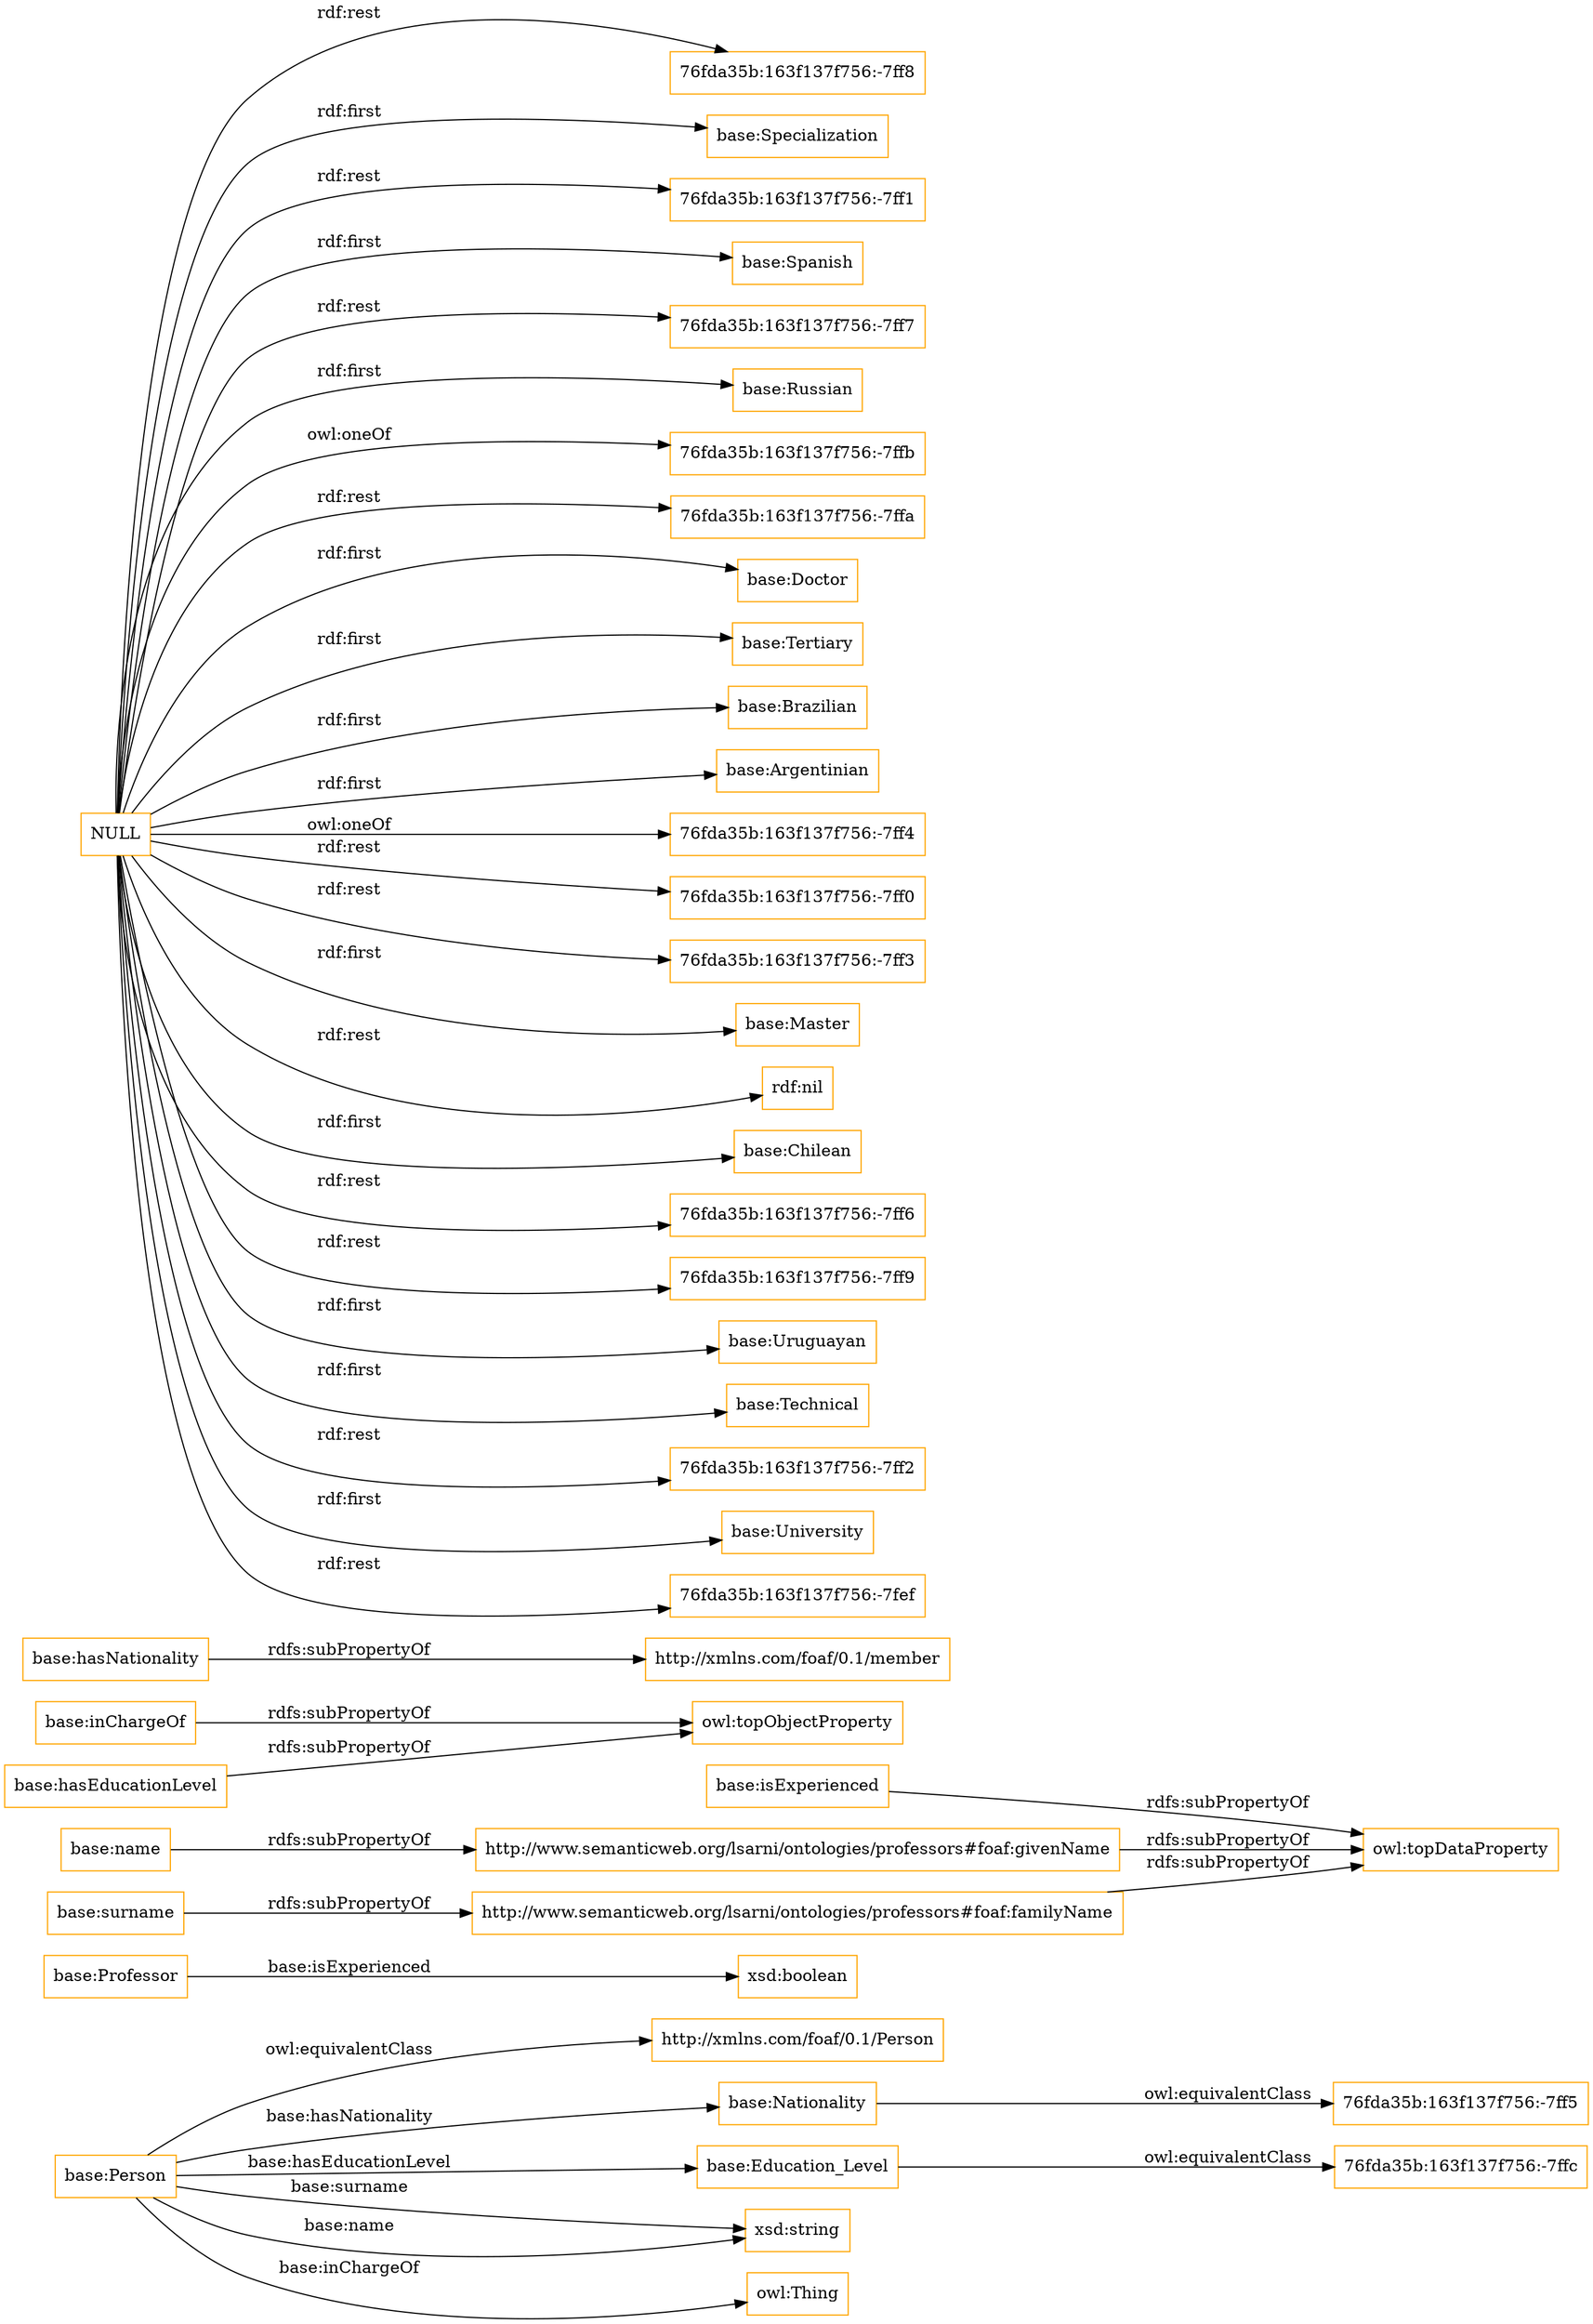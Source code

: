 digraph ar2dtool_diagram { 
rankdir=LR;
size="1501"
node [shape = rectangle, color="orange"]; "http://xmlns.com/foaf/0.1/Person" "base:Professor" "base:Person" "76fda35b:163f137f756:-7ff5" "base:Nationality" "76fda35b:163f137f756:-7ffc" "base:Education_Level" ; /*classes style*/
	"http://www.semanticweb.org/lsarni/ontologies/professors#foaf:familyName" -> "owl:topDataProperty" [ label = "rdfs:subPropertyOf" ];
	"base:inChargeOf" -> "owl:topObjectProperty" [ label = "rdfs:subPropertyOf" ];
	"base:hasEducationLevel" -> "owl:topObjectProperty" [ label = "rdfs:subPropertyOf" ];
	"base:surname" -> "http://www.semanticweb.org/lsarni/ontologies/professors#foaf:familyName" [ label = "rdfs:subPropertyOf" ];
	"base:isExperienced" -> "owl:topDataProperty" [ label = "rdfs:subPropertyOf" ];
	"base:name" -> "http://www.semanticweb.org/lsarni/ontologies/professors#foaf:givenName" [ label = "rdfs:subPropertyOf" ];
	"base:hasNationality" -> "http://xmlns.com/foaf/0.1/member" [ label = "rdfs:subPropertyOf" ];
	"base:Person" -> "http://xmlns.com/foaf/0.1/Person" [ label = "owl:equivalentClass" ];
	"base:Education_Level" -> "76fda35b:163f137f756:-7ffc" [ label = "owl:equivalentClass" ];
	"http://www.semanticweb.org/lsarni/ontologies/professors#foaf:givenName" -> "owl:topDataProperty" [ label = "rdfs:subPropertyOf" ];
	"NULL" -> "76fda35b:163f137f756:-7ff8" [ label = "rdf:rest" ];
	"NULL" -> "base:Specialization" [ label = "rdf:first" ];
	"NULL" -> "76fda35b:163f137f756:-7ff1" [ label = "rdf:rest" ];
	"NULL" -> "base:Spanish" [ label = "rdf:first" ];
	"NULL" -> "76fda35b:163f137f756:-7ff7" [ label = "rdf:rest" ];
	"NULL" -> "base:Russian" [ label = "rdf:first" ];
	"NULL" -> "76fda35b:163f137f756:-7ffb" [ label = "owl:oneOf" ];
	"NULL" -> "76fda35b:163f137f756:-7ffa" [ label = "rdf:rest" ];
	"NULL" -> "base:Doctor" [ label = "rdf:first" ];
	"NULL" -> "base:Tertiary" [ label = "rdf:first" ];
	"NULL" -> "base:Brazilian" [ label = "rdf:first" ];
	"NULL" -> "base:Argentinian" [ label = "rdf:first" ];
	"NULL" -> "76fda35b:163f137f756:-7ff4" [ label = "owl:oneOf" ];
	"NULL" -> "76fda35b:163f137f756:-7ff0" [ label = "rdf:rest" ];
	"NULL" -> "76fda35b:163f137f756:-7ff3" [ label = "rdf:rest" ];
	"NULL" -> "base:Master" [ label = "rdf:first" ];
	"NULL" -> "rdf:nil" [ label = "rdf:rest" ];
	"NULL" -> "base:Chilean" [ label = "rdf:first" ];
	"NULL" -> "76fda35b:163f137f756:-7ff6" [ label = "rdf:rest" ];
	"NULL" -> "76fda35b:163f137f756:-7ff9" [ label = "rdf:rest" ];
	"NULL" -> "base:Uruguayan" [ label = "rdf:first" ];
	"NULL" -> "base:Technical" [ label = "rdf:first" ];
	"NULL" -> "76fda35b:163f137f756:-7ff2" [ label = "rdf:rest" ];
	"NULL" -> "base:University" [ label = "rdf:first" ];
	"NULL" -> "76fda35b:163f137f756:-7fef" [ label = "rdf:rest" ];
	"base:Nationality" -> "76fda35b:163f137f756:-7ff5" [ label = "owl:equivalentClass" ];
	"base:Person" -> "xsd:string" [ label = "base:surname" ];
	"base:Person" -> "owl:Thing" [ label = "base:inChargeOf" ];
	"base:Person" -> "xsd:string" [ label = "base:name" ];
	"base:Person" -> "base:Education_Level" [ label = "base:hasEducationLevel" ];
	"base:Professor" -> "xsd:boolean" [ label = "base:isExperienced" ];
	"base:Person" -> "base:Nationality" [ label = "base:hasNationality" ];

}
